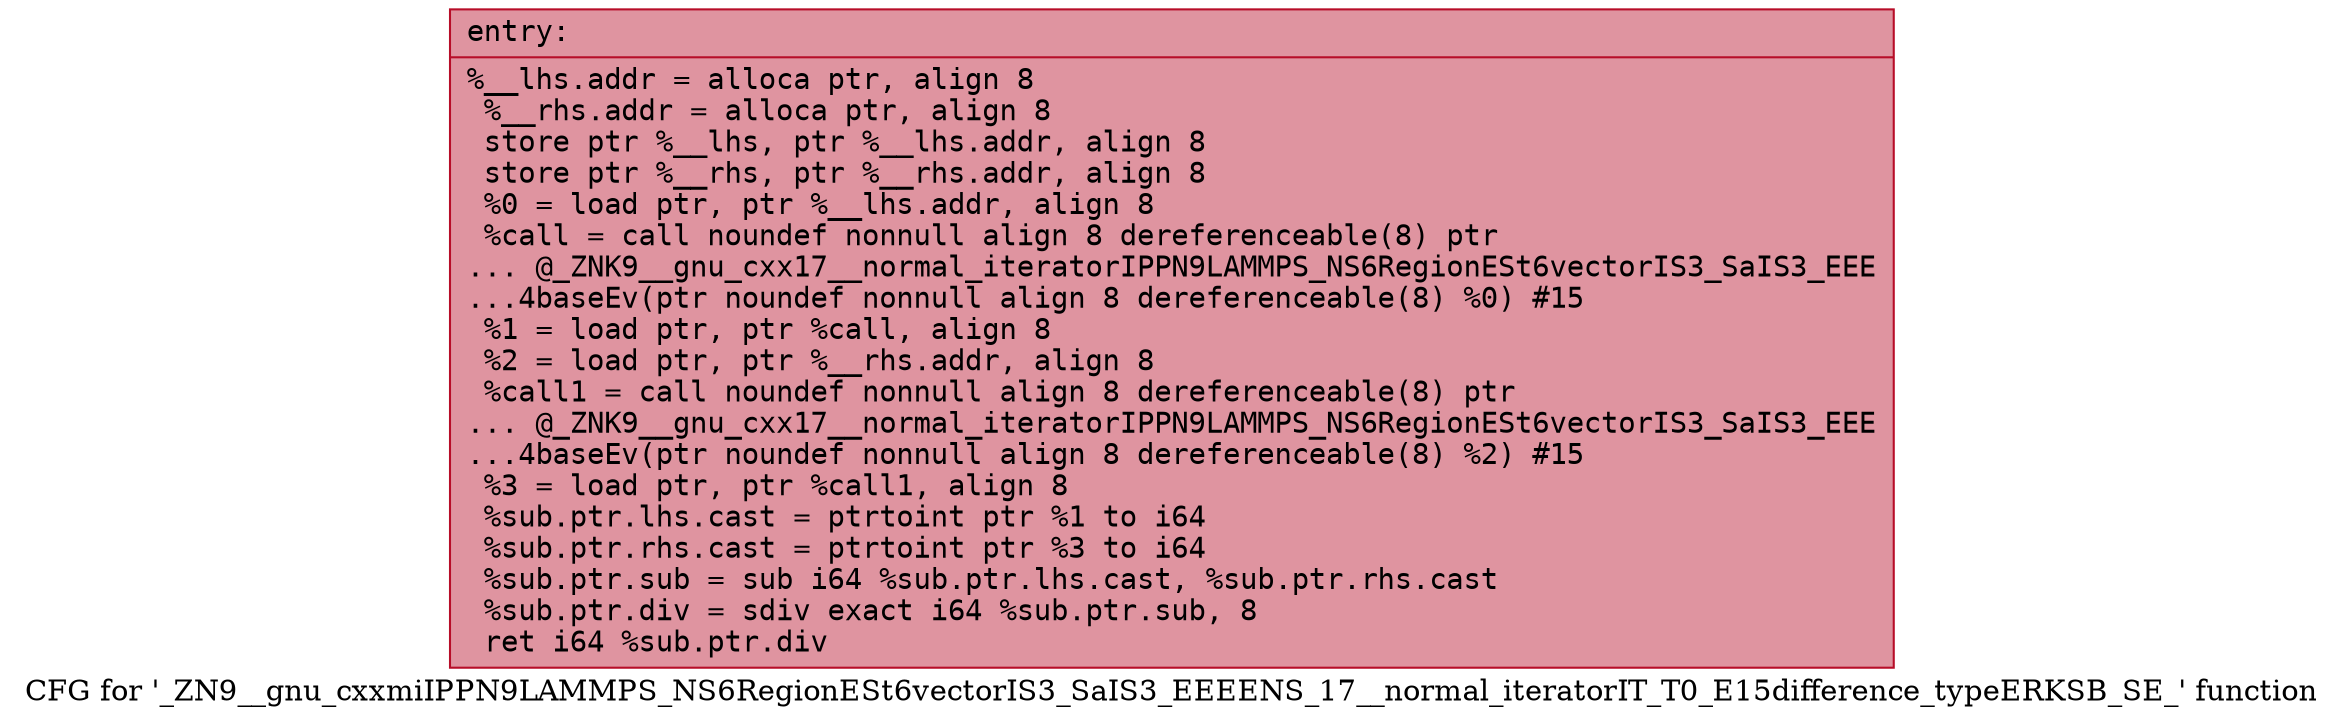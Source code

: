digraph "CFG for '_ZN9__gnu_cxxmiIPPN9LAMMPS_NS6RegionESt6vectorIS3_SaIS3_EEEENS_17__normal_iteratorIT_T0_E15difference_typeERKSB_SE_' function" {
	label="CFG for '_ZN9__gnu_cxxmiIPPN9LAMMPS_NS6RegionESt6vectorIS3_SaIS3_EEEENS_17__normal_iteratorIT_T0_E15difference_typeERKSB_SE_' function";

	Node0x561837f88100 [shape=record,color="#b70d28ff", style=filled, fillcolor="#b70d2870" fontname="Courier",label="{entry:\l|  %__lhs.addr = alloca ptr, align 8\l  %__rhs.addr = alloca ptr, align 8\l  store ptr %__lhs, ptr %__lhs.addr, align 8\l  store ptr %__rhs, ptr %__rhs.addr, align 8\l  %0 = load ptr, ptr %__lhs.addr, align 8\l  %call = call noundef nonnull align 8 dereferenceable(8) ptr\l... @_ZNK9__gnu_cxx17__normal_iteratorIPPN9LAMMPS_NS6RegionESt6vectorIS3_SaIS3_EEE\l...4baseEv(ptr noundef nonnull align 8 dereferenceable(8) %0) #15\l  %1 = load ptr, ptr %call, align 8\l  %2 = load ptr, ptr %__rhs.addr, align 8\l  %call1 = call noundef nonnull align 8 dereferenceable(8) ptr\l... @_ZNK9__gnu_cxx17__normal_iteratorIPPN9LAMMPS_NS6RegionESt6vectorIS3_SaIS3_EEE\l...4baseEv(ptr noundef nonnull align 8 dereferenceable(8) %2) #15\l  %3 = load ptr, ptr %call1, align 8\l  %sub.ptr.lhs.cast = ptrtoint ptr %1 to i64\l  %sub.ptr.rhs.cast = ptrtoint ptr %3 to i64\l  %sub.ptr.sub = sub i64 %sub.ptr.lhs.cast, %sub.ptr.rhs.cast\l  %sub.ptr.div = sdiv exact i64 %sub.ptr.sub, 8\l  ret i64 %sub.ptr.div\l}"];
}
